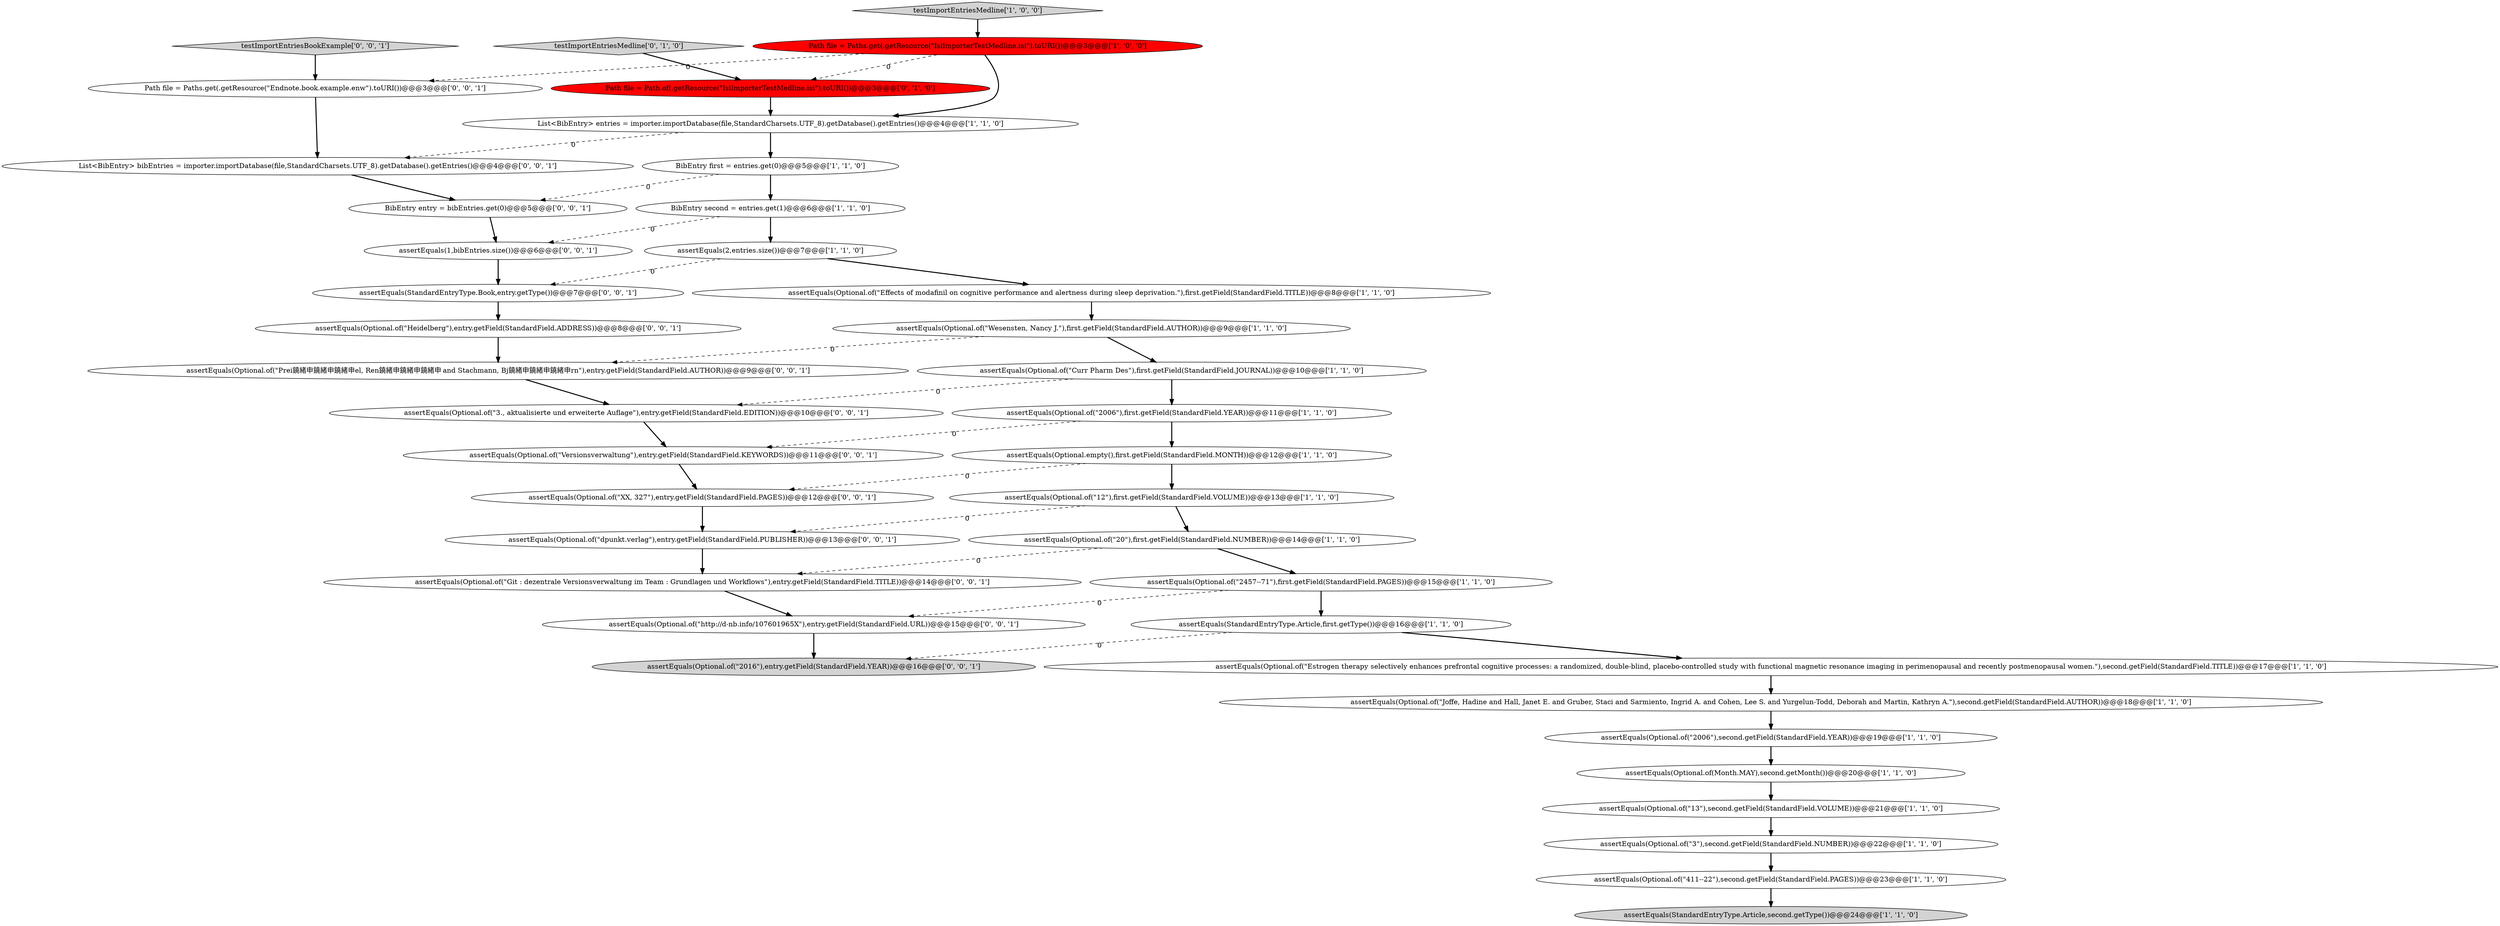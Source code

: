 digraph {
28 [style = filled, label = "List<BibEntry> bibEntries = importer.importDatabase(file,StandardCharsets.UTF_8).getDatabase().getEntries()@@@4@@@['0', '0', '1']", fillcolor = white, shape = ellipse image = "AAA0AAABBB3BBB"];
27 [style = filled, label = "assertEquals(1,bibEntries.size())@@@6@@@['0', '0', '1']", fillcolor = white, shape = ellipse image = "AAA0AAABBB3BBB"];
33 [style = filled, label = "assertEquals(Optional.of(\"Git : dezentrale Versionsverwaltung im Team : Grundlagen und Workflows\"),entry.getField(StandardField.TITLE))@@@14@@@['0', '0', '1']", fillcolor = white, shape = ellipse image = "AAA0AAABBB3BBB"];
14 [style = filled, label = "assertEquals(Optional.of(\"Joffe, Hadine and Hall, Janet E. and Gruber, Staci and Sarmiento, Ingrid A. and Cohen, Lee S. and Yurgelun-Todd, Deborah and Martin, Kathryn A.\"),second.getField(StandardField.AUTHOR))@@@18@@@['1', '1', '0']", fillcolor = white, shape = ellipse image = "AAA0AAABBB1BBB"];
32 [style = filled, label = "Path file = Paths.get(.getResource(\"Endnote.book.example.enw\").toURI())@@@3@@@['0', '0', '1']", fillcolor = white, shape = ellipse image = "AAA0AAABBB3BBB"];
31 [style = filled, label = "testImportEntriesBookExample['0', '0', '1']", fillcolor = lightgray, shape = diamond image = "AAA0AAABBB3BBB"];
37 [style = filled, label = "assertEquals(Optional.of(\"2016\"),entry.getField(StandardField.YEAR))@@@16@@@['0', '0', '1']", fillcolor = lightgray, shape = ellipse image = "AAA0AAABBB3BBB"];
1 [style = filled, label = "assertEquals(Optional.of(\"Effects of modafinil on cognitive performance and alertness during sleep deprivation.\"),first.getField(StandardField.TITLE))@@@8@@@['1', '1', '0']", fillcolor = white, shape = ellipse image = "AAA0AAABBB1BBB"];
8 [style = filled, label = "assertEquals(2,entries.size())@@@7@@@['1', '1', '0']", fillcolor = white, shape = ellipse image = "AAA0AAABBB1BBB"];
9 [style = filled, label = "List<BibEntry> entries = importer.importDatabase(file,StandardCharsets.UTF_8).getDatabase().getEntries()@@@4@@@['1', '1', '0']", fillcolor = white, shape = ellipse image = "AAA0AAABBB1BBB"];
2 [style = filled, label = "assertEquals(Optional.of(\"Wesensten, Nancy J.\"),first.getField(StandardField.AUTHOR))@@@9@@@['1', '1', '0']", fillcolor = white, shape = ellipse image = "AAA0AAABBB1BBB"];
7 [style = filled, label = "Path file = Paths.get(.getResource(\"IsiImporterTestMedline.isi\").toURI())@@@3@@@['1', '0', '0']", fillcolor = red, shape = ellipse image = "AAA1AAABBB1BBB"];
20 [style = filled, label = "BibEntry first = entries.get(0)@@@5@@@['1', '1', '0']", fillcolor = white, shape = ellipse image = "AAA0AAABBB1BBB"];
19 [style = filled, label = "assertEquals(Optional.empty(),first.getField(StandardField.MONTH))@@@12@@@['1', '1', '0']", fillcolor = white, shape = ellipse image = "AAA0AAABBB1BBB"];
38 [style = filled, label = "assertEquals(Optional.of(\"Versionsverwaltung\"),entry.getField(StandardField.KEYWORDS))@@@11@@@['0', '0', '1']", fillcolor = white, shape = ellipse image = "AAA0AAABBB3BBB"];
3 [style = filled, label = "assertEquals(Optional.of(\"13\"),second.getField(StandardField.VOLUME))@@@21@@@['1', '1', '0']", fillcolor = white, shape = ellipse image = "AAA0AAABBB1BBB"];
5 [style = filled, label = "assertEquals(Optional.of(\"411--22\"),second.getField(StandardField.PAGES))@@@23@@@['1', '1', '0']", fillcolor = white, shape = ellipse image = "AAA0AAABBB1BBB"];
39 [style = filled, label = "assertEquals(Optional.of(\"Prei鐃緒申鐃緒申鐃緒申el, Ren鐃緒申鐃緒申鐃緒申 and Stachmann, Bj鐃緒申鐃緒申鐃緒申rn\"),entry.getField(StandardField.AUTHOR))@@@9@@@['0', '0', '1']", fillcolor = white, shape = ellipse image = "AAA0AAABBB3BBB"];
29 [style = filled, label = "assertEquals(Optional.of(\"3., aktualisierte und erweiterte Auflage\"),entry.getField(StandardField.EDITION))@@@10@@@['0', '0', '1']", fillcolor = white, shape = ellipse image = "AAA0AAABBB3BBB"];
36 [style = filled, label = "BibEntry entry = bibEntries.get(0)@@@5@@@['0', '0', '1']", fillcolor = white, shape = ellipse image = "AAA0AAABBB3BBB"];
30 [style = filled, label = "assertEquals(Optional.of(\"dpunkt.verlag\"),entry.getField(StandardField.PUBLISHER))@@@13@@@['0', '0', '1']", fillcolor = white, shape = ellipse image = "AAA0AAABBB3BBB"];
10 [style = filled, label = "assertEquals(Optional.of(\"Curr Pharm Des\"),first.getField(StandardField.JOURNAL))@@@10@@@['1', '1', '0']", fillcolor = white, shape = ellipse image = "AAA0AAABBB1BBB"];
4 [style = filled, label = "assertEquals(Optional.of(\"2457--71\"),first.getField(StandardField.PAGES))@@@15@@@['1', '1', '0']", fillcolor = white, shape = ellipse image = "AAA0AAABBB1BBB"];
15 [style = filled, label = "assertEquals(Optional.of(\"12\"),first.getField(StandardField.VOLUME))@@@13@@@['1', '1', '0']", fillcolor = white, shape = ellipse image = "AAA0AAABBB1BBB"];
23 [style = filled, label = "testImportEntriesMedline['0', '1', '0']", fillcolor = lightgray, shape = diamond image = "AAA0AAABBB2BBB"];
35 [style = filled, label = "assertEquals(StandardEntryType.Book,entry.getType())@@@7@@@['0', '0', '1']", fillcolor = white, shape = ellipse image = "AAA0AAABBB3BBB"];
16 [style = filled, label = "assertEquals(Optional.of(\"2006\"),second.getField(StandardField.YEAR))@@@19@@@['1', '1', '0']", fillcolor = white, shape = ellipse image = "AAA0AAABBB1BBB"];
21 [style = filled, label = "assertEquals(StandardEntryType.Article,second.getType())@@@24@@@['1', '1', '0']", fillcolor = lightgray, shape = ellipse image = "AAA0AAABBB1BBB"];
24 [style = filled, label = "Path file = Path.of(.getResource(\"IsiImporterTestMedline.isi\").toURI())@@@3@@@['0', '1', '0']", fillcolor = red, shape = ellipse image = "AAA1AAABBB2BBB"];
18 [style = filled, label = "assertEquals(Optional.of(\"Estrogen therapy selectively enhances prefrontal cognitive processes: a randomized, double-blind, placebo-controlled study with functional magnetic resonance imaging in perimenopausal and recently postmenopausal women.\"),second.getField(StandardField.TITLE))@@@17@@@['1', '1', '0']", fillcolor = white, shape = ellipse image = "AAA0AAABBB1BBB"];
13 [style = filled, label = "assertEquals(Optional.of(\"3\"),second.getField(StandardField.NUMBER))@@@22@@@['1', '1', '0']", fillcolor = white, shape = ellipse image = "AAA0AAABBB1BBB"];
22 [style = filled, label = "assertEquals(Optional.of(\"2006\"),first.getField(StandardField.YEAR))@@@11@@@['1', '1', '0']", fillcolor = white, shape = ellipse image = "AAA0AAABBB1BBB"];
17 [style = filled, label = "testImportEntriesMedline['1', '0', '0']", fillcolor = lightgray, shape = diamond image = "AAA0AAABBB1BBB"];
26 [style = filled, label = "assertEquals(Optional.of(\"XX, 327\"),entry.getField(StandardField.PAGES))@@@12@@@['0', '0', '1']", fillcolor = white, shape = ellipse image = "AAA0AAABBB3BBB"];
6 [style = filled, label = "assertEquals(Optional.of(\"20\"),first.getField(StandardField.NUMBER))@@@14@@@['1', '1', '0']", fillcolor = white, shape = ellipse image = "AAA0AAABBB1BBB"];
25 [style = filled, label = "assertEquals(Optional.of(\"Heidelberg\"),entry.getField(StandardField.ADDRESS))@@@8@@@['0', '0', '1']", fillcolor = white, shape = ellipse image = "AAA0AAABBB3BBB"];
11 [style = filled, label = "assertEquals(Optional.of(Month.MAY),second.getMonth())@@@20@@@['1', '1', '0']", fillcolor = white, shape = ellipse image = "AAA0AAABBB1BBB"];
34 [style = filled, label = "assertEquals(Optional.of(\"http://d-nb.info/107601965X\"),entry.getField(StandardField.URL))@@@15@@@['0', '0', '1']", fillcolor = white, shape = ellipse image = "AAA0AAABBB3BBB"];
0 [style = filled, label = "BibEntry second = entries.get(1)@@@6@@@['1', '1', '0']", fillcolor = white, shape = ellipse image = "AAA0AAABBB1BBB"];
12 [style = filled, label = "assertEquals(StandardEntryType.Article,first.getType())@@@16@@@['1', '1', '0']", fillcolor = white, shape = ellipse image = "AAA0AAABBB1BBB"];
10->22 [style = bold, label=""];
14->16 [style = bold, label=""];
16->11 [style = bold, label=""];
28->36 [style = bold, label=""];
25->39 [style = bold, label=""];
30->33 [style = bold, label=""];
12->37 [style = dashed, label="0"];
22->19 [style = bold, label=""];
31->32 [style = bold, label=""];
20->0 [style = bold, label=""];
9->28 [style = dashed, label="0"];
8->35 [style = dashed, label="0"];
15->30 [style = dashed, label="0"];
9->20 [style = bold, label=""];
15->6 [style = bold, label=""];
0->27 [style = dashed, label="0"];
10->29 [style = dashed, label="0"];
2->10 [style = bold, label=""];
6->33 [style = dashed, label="0"];
27->35 [style = bold, label=""];
26->30 [style = bold, label=""];
35->25 [style = bold, label=""];
17->7 [style = bold, label=""];
7->9 [style = bold, label=""];
8->1 [style = bold, label=""];
5->21 [style = bold, label=""];
6->4 [style = bold, label=""];
23->24 [style = bold, label=""];
36->27 [style = bold, label=""];
19->26 [style = dashed, label="0"];
34->37 [style = bold, label=""];
20->36 [style = dashed, label="0"];
11->3 [style = bold, label=""];
7->24 [style = dashed, label="0"];
2->39 [style = dashed, label="0"];
4->34 [style = dashed, label="0"];
12->18 [style = bold, label=""];
0->8 [style = bold, label=""];
22->38 [style = dashed, label="0"];
13->5 [style = bold, label=""];
3->13 [style = bold, label=""];
4->12 [style = bold, label=""];
7->32 [style = dashed, label="0"];
29->38 [style = bold, label=""];
1->2 [style = bold, label=""];
38->26 [style = bold, label=""];
19->15 [style = bold, label=""];
32->28 [style = bold, label=""];
33->34 [style = bold, label=""];
18->14 [style = bold, label=""];
24->9 [style = bold, label=""];
39->29 [style = bold, label=""];
}
